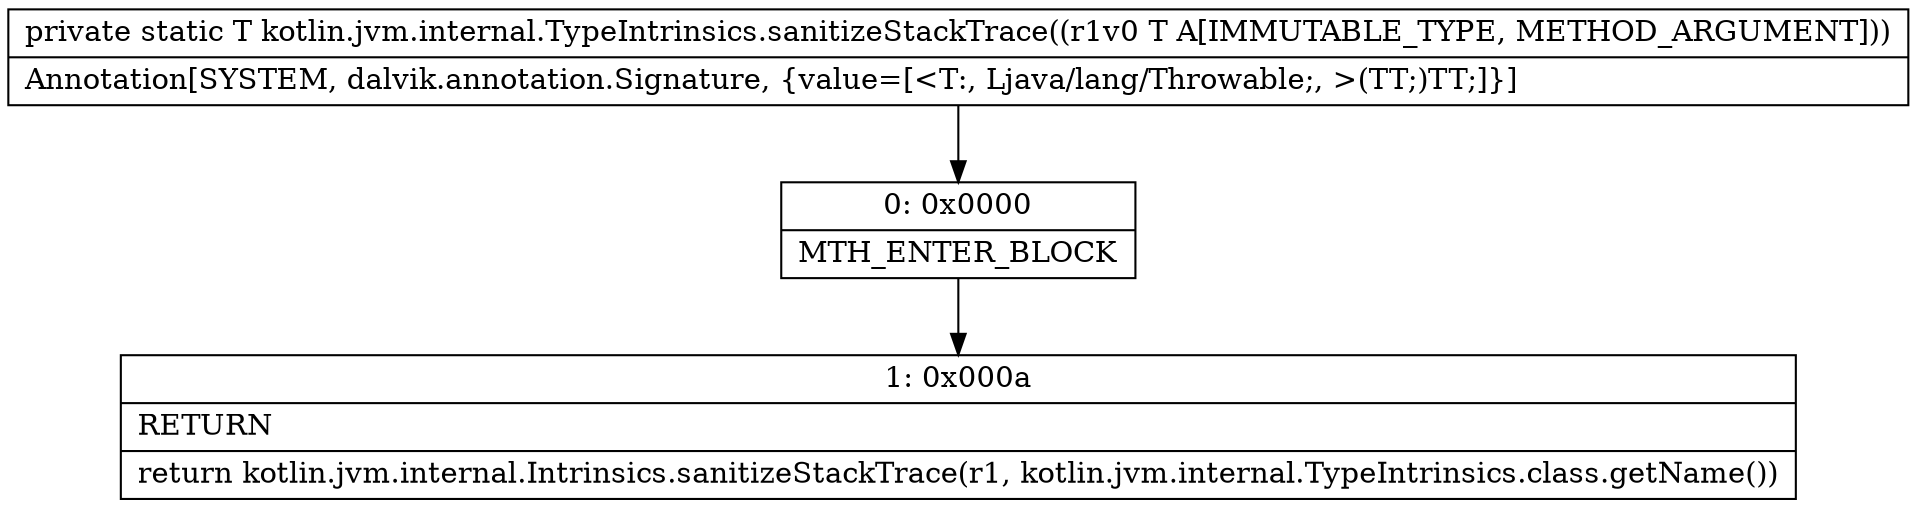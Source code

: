digraph "CFG forkotlin.jvm.internal.TypeIntrinsics.sanitizeStackTrace(Ljava\/lang\/Throwable;)Ljava\/lang\/Throwable;" {
Node_0 [shape=record,label="{0\:\ 0x0000|MTH_ENTER_BLOCK\l}"];
Node_1 [shape=record,label="{1\:\ 0x000a|RETURN\l|return kotlin.jvm.internal.Intrinsics.sanitizeStackTrace(r1, kotlin.jvm.internal.TypeIntrinsics.class.getName())\l}"];
MethodNode[shape=record,label="{private static T kotlin.jvm.internal.TypeIntrinsics.sanitizeStackTrace((r1v0 T A[IMMUTABLE_TYPE, METHOD_ARGUMENT]))  | Annotation[SYSTEM, dalvik.annotation.Signature, \{value=[\<T:, Ljava\/lang\/Throwable;, \>(TT;)TT;]\}]\l}"];
MethodNode -> Node_0;
Node_0 -> Node_1;
}


